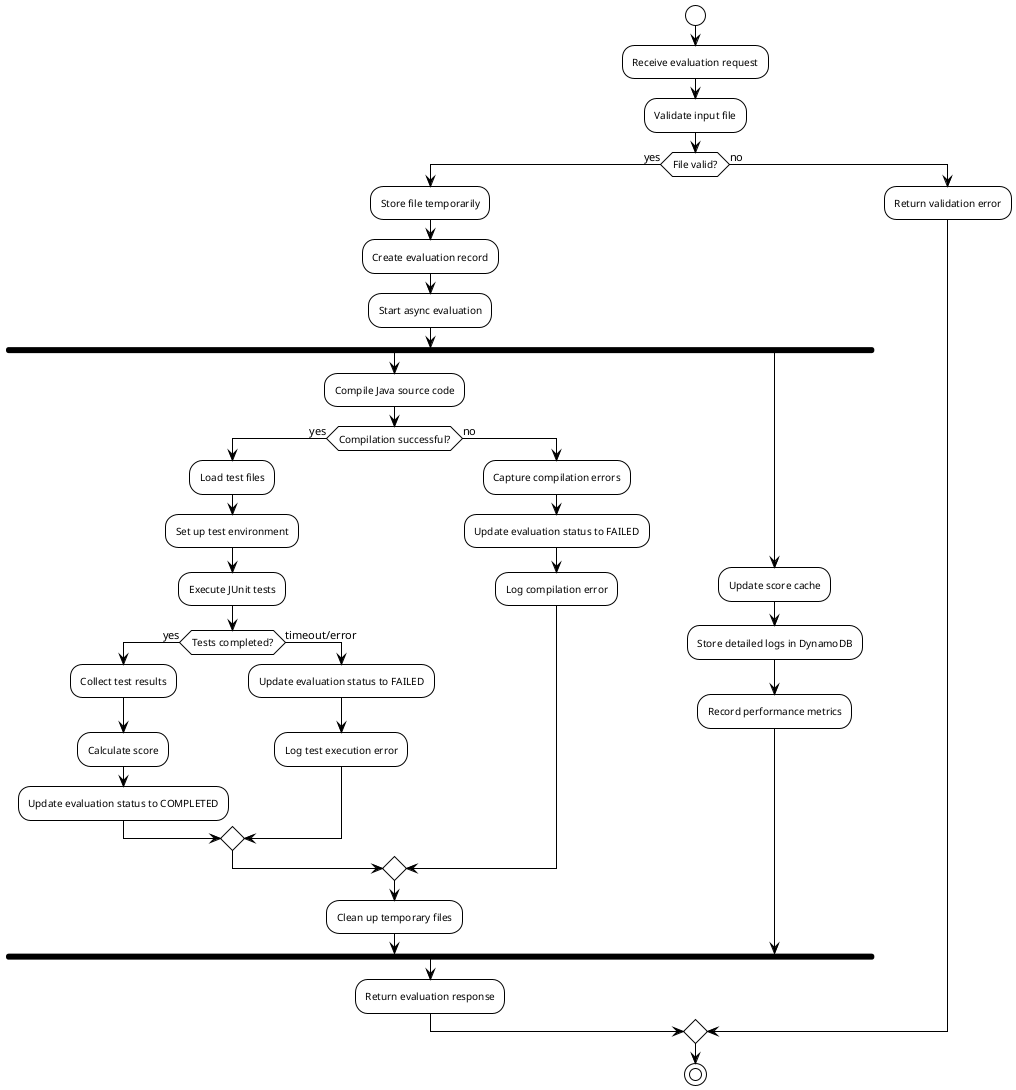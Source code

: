 @startuml Evaluation Process Activity Diagram
!theme plain
skinparam activityFontSize 10

start

:Receive evaluation request;
:Validate input file;

if (File valid?) then (yes)
    :Store file temporarily;
    :Create evaluation record;
    :Start async evaluation;
    
    fork
        :Compile Java source code;
        
        if (Compilation successful?) then (yes)
            :Load test files;
            :Set up test environment;
            :Execute JUnit tests;
            
            if (Tests completed?) then (yes)
                :Collect test results;
                :Calculate score;
                :Update evaluation status to COMPLETED;
            else (timeout/error)
                :Update evaluation status to FAILED;
                :Log test execution error;
            endif
            
        else (no)
            :Capture compilation errors;
            :Update evaluation status to FAILED;
            :Log compilation error;
        endif
        
        :Clean up temporary files;
        
    fork again
        :Update score cache;
        :Store detailed logs in DynamoDB;
        :Record performance metrics;
        
    end fork
    
    :Return evaluation response;
    
else (no)
    :Return validation error;
endif

stop

@enduml